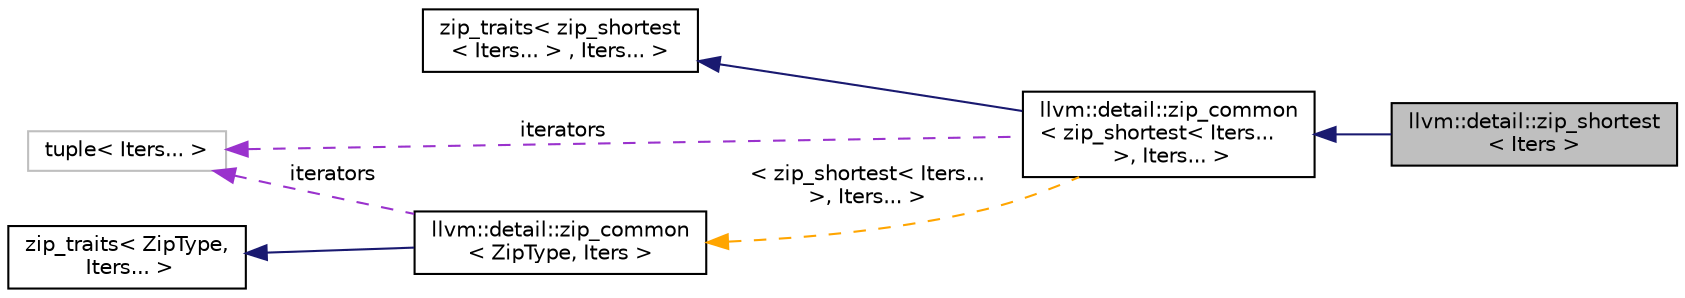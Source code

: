 digraph "llvm::detail::zip_shortest&lt; Iters &gt;"
{
 // LATEX_PDF_SIZE
  bgcolor="transparent";
  edge [fontname="Helvetica",fontsize="10",labelfontname="Helvetica",labelfontsize="10"];
  node [fontname="Helvetica",fontsize="10",shape=record];
  rankdir="LR";
  Node1 [label="llvm::detail::zip_shortest\l\< Iters \>",height=0.2,width=0.4,color="black", fillcolor="grey75", style="filled", fontcolor="black",tooltip=" "];
  Node2 -> Node1 [dir="back",color="midnightblue",fontsize="10",style="solid",fontname="Helvetica"];
  Node2 [label="llvm::detail::zip_common\l\< zip_shortest\< Iters...\l \>, Iters... \>",height=0.2,width=0.4,color="black",URL="$structllvm_1_1detail_1_1zip__common.html",tooltip=" "];
  Node3 -> Node2 [dir="back",color="midnightblue",fontsize="10",style="solid",fontname="Helvetica"];
  Node3 [label="zip_traits\< zip_shortest\l\< Iters... \> , Iters... \>",height=0.2,width=0.4,color="black",URL="$classllvm_1_1iterator__facade__base.html",tooltip="CRTP base class which implements the entire standard iterator facade in terms of a minimal subset of ..."];
  Node4 -> Node2 [dir="back",color="darkorchid3",fontsize="10",style="dashed",label=" iterators" ,fontname="Helvetica"];
  Node4 [label="tuple\< Iters... \>",height=0.2,width=0.4,color="grey75",tooltip=" "];
  Node5 -> Node2 [dir="back",color="orange",fontsize="10",style="dashed",label=" \< zip_shortest\< Iters...\l \>, Iters... \>" ,fontname="Helvetica"];
  Node5 [label="llvm::detail::zip_common\l\< ZipType, Iters \>",height=0.2,width=0.4,color="black",URL="$structllvm_1_1detail_1_1zip__common.html",tooltip=" "];
  Node6 -> Node5 [dir="back",color="midnightblue",fontsize="10",style="solid",fontname="Helvetica"];
  Node6 [label="zip_traits\< ZipType,\l Iters... \>",height=0.2,width=0.4,color="black",URL="$classllvm_1_1iterator__facade__base.html",tooltip="CRTP base class which implements the entire standard iterator facade in terms of a minimal subset of ..."];
  Node4 -> Node5 [dir="back",color="darkorchid3",fontsize="10",style="dashed",label=" iterators" ,fontname="Helvetica"];
}
